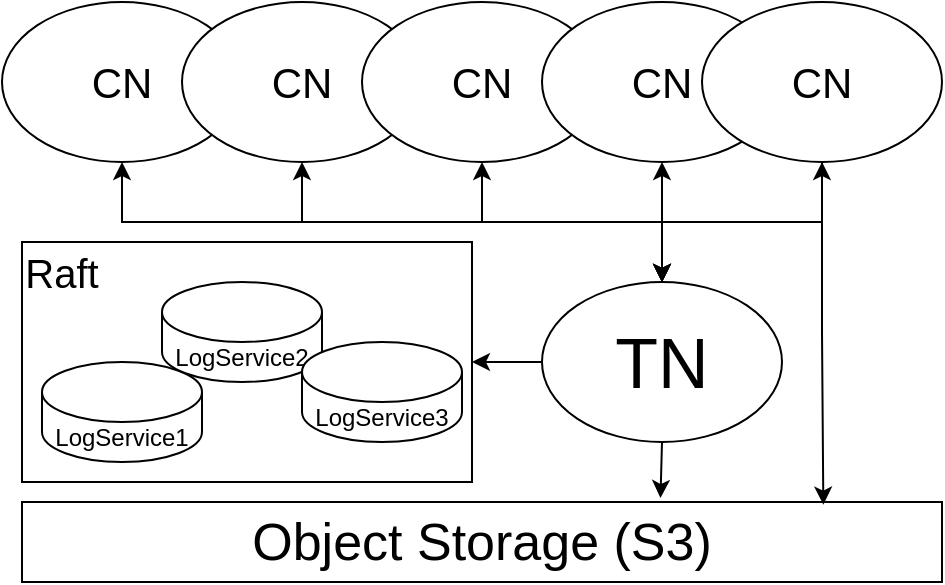 <mxfile version="28.2.5">
  <diagram name="Page-1" id="5QBuGOlJzx5P4NObbvlH">
    <mxGraphModel dx="2022" dy="1153" grid="1" gridSize="10" guides="1" tooltips="1" connect="1" arrows="1" fold="1" page="1" pageScale="1" pageWidth="850" pageHeight="1100" math="0" shadow="0">
      <root>
        <mxCell id="0" />
        <mxCell id="1" parent="0" />
        <mxCell id="7fcvoCjb0ME0PcFnDxYz-1" value="&lt;font style=&quot;font-size: 26px;&quot;&gt;Object Storage (S3)&lt;/font&gt;" style="rounded=0;whiteSpace=wrap;html=1;" vertex="1" parent="1">
          <mxGeometry x="120" y="560" width="460" height="40" as="geometry" />
        </mxCell>
        <mxCell id="7fcvoCjb0ME0PcFnDxYz-4" value="" style="rounded=0;whiteSpace=wrap;html=1;" vertex="1" parent="1">
          <mxGeometry x="120" y="430" width="225" height="120" as="geometry" />
        </mxCell>
        <mxCell id="7fcvoCjb0ME0PcFnDxYz-5" value="LogService1" style="shape=cylinder3;whiteSpace=wrap;html=1;boundedLbl=1;backgroundOutline=1;size=15;" vertex="1" parent="1">
          <mxGeometry x="130" y="490" width="80" height="50" as="geometry" />
        </mxCell>
        <mxCell id="7fcvoCjb0ME0PcFnDxYz-7" value="LogService2" style="shape=cylinder3;whiteSpace=wrap;html=1;boundedLbl=1;backgroundOutline=1;size=15;" vertex="1" parent="1">
          <mxGeometry x="190" y="450" width="80" height="50" as="geometry" />
        </mxCell>
        <mxCell id="7fcvoCjb0ME0PcFnDxYz-8" value="LogService3" style="shape=cylinder3;whiteSpace=wrap;html=1;boundedLbl=1;backgroundOutline=1;size=15;" vertex="1" parent="1">
          <mxGeometry x="260" y="480" width="80" height="50" as="geometry" />
        </mxCell>
        <mxCell id="7fcvoCjb0ME0PcFnDxYz-11" value="&lt;font style=&quot;font-size: 20px;&quot;&gt;Raft&lt;/font&gt;" style="text;html=1;align=center;verticalAlign=middle;whiteSpace=wrap;rounded=0;" vertex="1" parent="1">
          <mxGeometry x="110" y="430" width="60" height="30" as="geometry" />
        </mxCell>
        <mxCell id="7fcvoCjb0ME0PcFnDxYz-15" value="&lt;font style=&quot;font-size: 35px;&quot;&gt;TN&lt;/font&gt;" style="ellipse;whiteSpace=wrap;html=1;" vertex="1" parent="1">
          <mxGeometry x="380" y="450" width="120" height="80" as="geometry" />
        </mxCell>
        <mxCell id="7fcvoCjb0ME0PcFnDxYz-49" style="edgeStyle=orthogonalEdgeStyle;rounded=0;orthogonalLoop=1;jettySize=auto;html=1;exitX=0.5;exitY=1;exitDx=0;exitDy=0;startArrow=classic;startFill=1;" edge="1" parent="1" source="7fcvoCjb0ME0PcFnDxYz-16" target="7fcvoCjb0ME0PcFnDxYz-15">
          <mxGeometry relative="1" as="geometry" />
        </mxCell>
        <mxCell id="7fcvoCjb0ME0PcFnDxYz-16" value="&lt;font style=&quot;font-size: 21px;&quot;&gt;CN&lt;/font&gt;" style="ellipse;whiteSpace=wrap;html=1;" vertex="1" parent="1">
          <mxGeometry x="110" y="310" width="120" height="80" as="geometry" />
        </mxCell>
        <mxCell id="7fcvoCjb0ME0PcFnDxYz-50" style="edgeStyle=orthogonalEdgeStyle;rounded=0;orthogonalLoop=1;jettySize=auto;html=1;exitX=0.5;exitY=1;exitDx=0;exitDy=0;entryX=0.5;entryY=0;entryDx=0;entryDy=0;startArrow=classic;startFill=1;" edge="1" parent="1" source="7fcvoCjb0ME0PcFnDxYz-17" target="7fcvoCjb0ME0PcFnDxYz-15">
          <mxGeometry relative="1" as="geometry">
            <mxPoint x="440" y="440" as="targetPoint" />
          </mxGeometry>
        </mxCell>
        <mxCell id="7fcvoCjb0ME0PcFnDxYz-17" value="&lt;font style=&quot;font-size: 21px;&quot;&gt;CN&lt;/font&gt;" style="ellipse;whiteSpace=wrap;html=1;" vertex="1" parent="1">
          <mxGeometry x="200" y="310" width="120" height="80" as="geometry" />
        </mxCell>
        <mxCell id="7fcvoCjb0ME0PcFnDxYz-51" style="edgeStyle=orthogonalEdgeStyle;rounded=0;orthogonalLoop=1;jettySize=auto;html=1;exitX=0.5;exitY=1;exitDx=0;exitDy=0;entryX=0.5;entryY=0;entryDx=0;entryDy=0;startArrow=classic;startFill=1;" edge="1" parent="1" source="7fcvoCjb0ME0PcFnDxYz-18" target="7fcvoCjb0ME0PcFnDxYz-15">
          <mxGeometry relative="1" as="geometry" />
        </mxCell>
        <mxCell id="7fcvoCjb0ME0PcFnDxYz-18" value="&lt;font style=&quot;font-size: 21px;&quot;&gt;CN&lt;/font&gt;" style="ellipse;whiteSpace=wrap;html=1;" vertex="1" parent="1">
          <mxGeometry x="290" y="310" width="120" height="80" as="geometry" />
        </mxCell>
        <mxCell id="7fcvoCjb0ME0PcFnDxYz-52" style="edgeStyle=orthogonalEdgeStyle;rounded=0;orthogonalLoop=1;jettySize=auto;html=1;exitX=0.5;exitY=1;exitDx=0;exitDy=0;entryX=0.5;entryY=0;entryDx=0;entryDy=0;startArrow=classic;startFill=1;" edge="1" parent="1" source="7fcvoCjb0ME0PcFnDxYz-19" target="7fcvoCjb0ME0PcFnDxYz-15">
          <mxGeometry relative="1" as="geometry" />
        </mxCell>
        <mxCell id="7fcvoCjb0ME0PcFnDxYz-19" value="&lt;font style=&quot;font-size: 21px;&quot;&gt;CN&lt;/font&gt;" style="ellipse;whiteSpace=wrap;html=1;" vertex="1" parent="1">
          <mxGeometry x="380" y="310" width="120" height="80" as="geometry" />
        </mxCell>
        <mxCell id="7fcvoCjb0ME0PcFnDxYz-53" style="edgeStyle=orthogonalEdgeStyle;rounded=0;orthogonalLoop=1;jettySize=auto;html=1;exitX=0.5;exitY=1;exitDx=0;exitDy=0;entryX=0.5;entryY=0;entryDx=0;entryDy=0;startArrow=classic;startFill=1;" edge="1" parent="1" source="7fcvoCjb0ME0PcFnDxYz-20" target="7fcvoCjb0ME0PcFnDxYz-15">
          <mxGeometry relative="1" as="geometry" />
        </mxCell>
        <mxCell id="7fcvoCjb0ME0PcFnDxYz-20" value="&lt;font style=&quot;font-size: 21px;&quot;&gt;CN&lt;/font&gt;" style="ellipse;whiteSpace=wrap;html=1;" vertex="1" parent="1">
          <mxGeometry x="460" y="310" width="120" height="80" as="geometry" />
        </mxCell>
        <mxCell id="7fcvoCjb0ME0PcFnDxYz-55" style="edgeStyle=orthogonalEdgeStyle;rounded=0;orthogonalLoop=1;jettySize=auto;html=1;exitX=0.5;exitY=1;exitDx=0;exitDy=0;entryX=0.694;entryY=-0.05;entryDx=0;entryDy=0;entryPerimeter=0;" edge="1" parent="1" source="7fcvoCjb0ME0PcFnDxYz-15" target="7fcvoCjb0ME0PcFnDxYz-1">
          <mxGeometry relative="1" as="geometry" />
        </mxCell>
        <mxCell id="7fcvoCjb0ME0PcFnDxYz-58" style="edgeStyle=orthogonalEdgeStyle;rounded=0;orthogonalLoop=1;jettySize=auto;html=1;exitX=0.5;exitY=1;exitDx=0;exitDy=0;entryX=0.871;entryY=0.033;entryDx=0;entryDy=0;entryPerimeter=0;" edge="1" parent="1" source="7fcvoCjb0ME0PcFnDxYz-20" target="7fcvoCjb0ME0PcFnDxYz-1">
          <mxGeometry relative="1" as="geometry" />
        </mxCell>
        <mxCell id="7fcvoCjb0ME0PcFnDxYz-59" value="" style="endArrow=classic;html=1;rounded=0;entryX=1;entryY=0.5;entryDx=0;entryDy=0;exitX=0;exitY=0.5;exitDx=0;exitDy=0;" edge="1" parent="1" source="7fcvoCjb0ME0PcFnDxYz-15" target="7fcvoCjb0ME0PcFnDxYz-4">
          <mxGeometry width="50" height="50" relative="1" as="geometry">
            <mxPoint x="430" y="580" as="sourcePoint" />
            <mxPoint x="480" y="530" as="targetPoint" />
          </mxGeometry>
        </mxCell>
      </root>
    </mxGraphModel>
  </diagram>
</mxfile>
